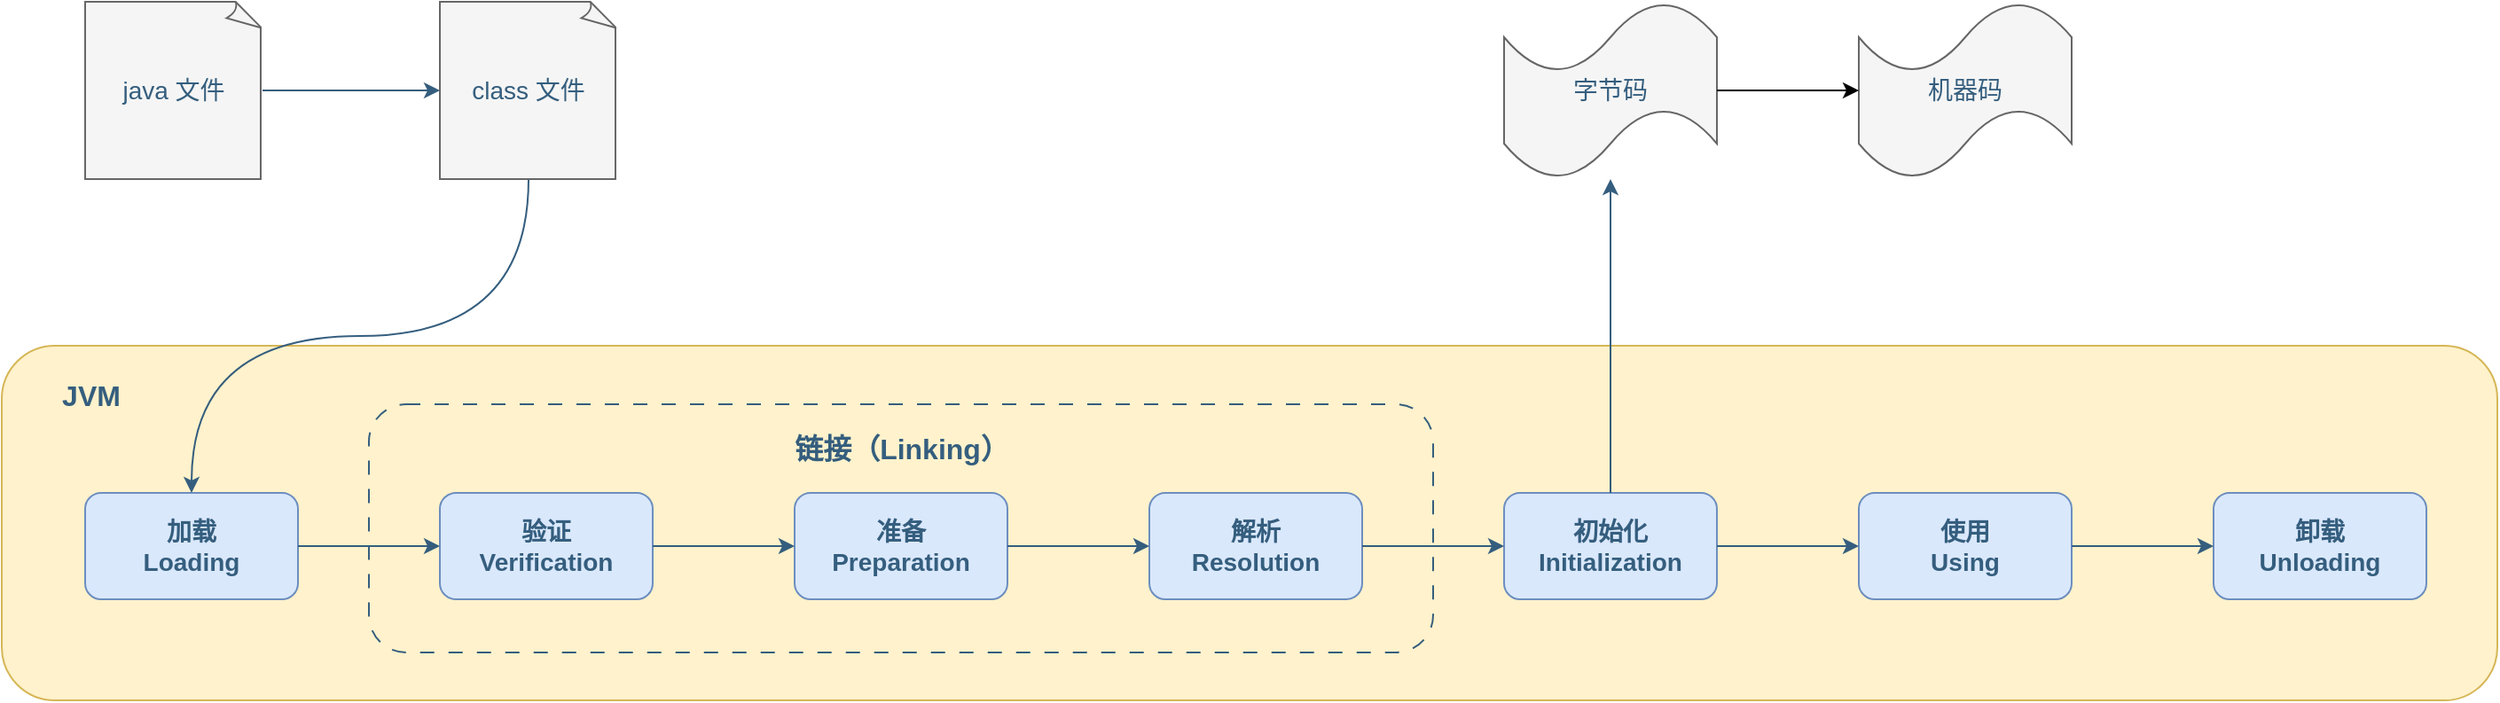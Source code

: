 <mxfile compressed="true" version="22.0.3" type="device" pages="3"><diagram id="UEkovaHShTwIanfxl2Ng" name="类的生命周期"><mxGraphModel dx="1050" dy="638" grid="1" gridSize="10" guides="1" tooltips="1" connect="1" arrows="1" fold="1" page="1" pageScale="1" pageWidth="1654" pageHeight="1169" math="0" shadow="0"><root><mxCell id="0"/><mxCell id="1" parent="0"/><mxCell id="vTrxvWuau5bD3tR5Lk4d-20" value="" style="rounded=1;whiteSpace=wrap;html=1;fillColor=#fff2cc;strokeColor=#d6b656;fontSize=14;movable=1;resizable=1;rotatable=1;deletable=1;editable=1;locked=0;connectable=1;container=0;shadow=0;fontStyle=1" parent="1" vertex="1"><mxGeometry x="140" y="560" width="1407" height="200" as="geometry"/></mxCell><mxCell id="vTrxvWuau5bD3tR5Lk4d-14" value="" style="rounded=1;whiteSpace=wrap;html=1;dashed=1;dashPattern=8 8;fontSize=14;movable=1;resizable=1;rotatable=1;deletable=1;editable=1;locked=0;connectable=1;container=0;fillColor=none;strokeColor=#355E7E;fontColor=#355E7E;fontStyle=1" parent="1" vertex="1"><mxGeometry x="347" y="593" width="600" height="140" as="geometry"/></mxCell><mxCell id="vTrxvWuau5bD3tR5Lk4d-1" value="&lt;div style=&quot;font-size: 14px;&quot;&gt;加载&lt;/div&gt;&lt;div style=&quot;font-size: 14px;&quot;&gt;Loading&lt;/div&gt;" style="rounded=1;whiteSpace=wrap;html=1;fontSize=14;fillColor=#dae8fc;strokeColor=#6c8ebf;movable=1;resizable=1;rotatable=1;deletable=1;editable=1;locked=0;connectable=1;container=0;shadow=0;fontColor=#355E7E;fontStyle=1" parent="1" vertex="1"><mxGeometry x="187" y="643" width="120" height="60" as="geometry"/></mxCell><mxCell id="vTrxvWuau5bD3tR5Lk4d-2" value="&lt;div style=&quot;font-size: 14px;&quot;&gt;&lt;div style=&quot;font-size: 14px;&quot;&gt;验证&lt;/div&gt;&lt;div style=&quot;font-size: 14px;&quot;&gt;Verification&lt;/div&gt;&lt;/div&gt;" style="rounded=1;whiteSpace=wrap;html=1;fontSize=14;fillColor=#dae8fc;strokeColor=#6c8ebf;movable=1;resizable=1;rotatable=1;deletable=1;editable=1;locked=0;connectable=1;container=0;shadow=0;fontColor=#355E7E;fontStyle=1" parent="1" vertex="1"><mxGeometry x="387" y="643" width="120" height="60" as="geometry"/></mxCell><mxCell id="vTrxvWuau5bD3tR5Lk4d-8" style="edgeStyle=orthogonalEdgeStyle;orthogonalLoop=1;jettySize=auto;html=1;exitX=1;exitY=0.5;exitDx=0;exitDy=0;entryX=0;entryY=0.5;entryDx=0;entryDy=0;fontSize=14;curved=1;movable=1;resizable=1;rotatable=1;deletable=1;editable=1;locked=0;connectable=1;fontColor=#355E7E;strokeColor=#355E7E;fontStyle=1" parent="1" source="vTrxvWuau5bD3tR5Lk4d-1" target="vTrxvWuau5bD3tR5Lk4d-2" edge="1"><mxGeometry relative="1" as="geometry"/></mxCell><mxCell id="vTrxvWuau5bD3tR5Lk4d-3" value="&lt;div style=&quot;font-size: 14px;&quot;&gt;&lt;div style=&quot;font-size: 14px;&quot;&gt;准备&lt;/div&gt;&lt;div style=&quot;font-size: 14px;&quot;&gt;Preparation&lt;/div&gt;&lt;/div&gt;" style="rounded=1;whiteSpace=wrap;html=1;fontSize=14;fillColor=#dae8fc;strokeColor=#6c8ebf;movable=1;resizable=1;rotatable=1;deletable=1;editable=1;locked=0;connectable=1;container=0;shadow=0;fontColor=#355E7E;fontStyle=1" parent="1" vertex="1"><mxGeometry x="587" y="643" width="120" height="60" as="geometry"/></mxCell><mxCell id="vTrxvWuau5bD3tR5Lk4d-9" style="edgeStyle=orthogonalEdgeStyle;orthogonalLoop=1;jettySize=auto;html=1;exitX=1;exitY=0.5;exitDx=0;exitDy=0;fontSize=14;curved=1;movable=1;resizable=1;rotatable=1;deletable=1;editable=1;locked=0;connectable=1;fontColor=#355E7E;strokeColor=#355E7E;fontStyle=1" parent="1" source="vTrxvWuau5bD3tR5Lk4d-2" target="vTrxvWuau5bD3tR5Lk4d-3" edge="1"><mxGeometry relative="1" as="geometry"/></mxCell><mxCell id="vTrxvWuau5bD3tR5Lk4d-4" value="&lt;div style=&quot;font-size: 14px;&quot;&gt;&lt;div style=&quot;font-size: 14px;&quot;&gt;解析&lt;/div&gt;&lt;div style=&quot;font-size: 14px;&quot;&gt;Resolution&lt;/div&gt;&lt;/div&gt;" style="rounded=1;whiteSpace=wrap;html=1;fontSize=14;fillColor=#dae8fc;strokeColor=#6c8ebf;movable=1;resizable=1;rotatable=1;deletable=1;editable=1;locked=0;connectable=1;container=0;shadow=0;fontColor=#355E7E;fontStyle=1" parent="1" vertex="1"><mxGeometry x="787" y="643" width="120" height="60" as="geometry"/></mxCell><mxCell id="vTrxvWuau5bD3tR5Lk4d-10" style="edgeStyle=orthogonalEdgeStyle;orthogonalLoop=1;jettySize=auto;html=1;exitX=1;exitY=0.5;exitDx=0;exitDy=0;entryX=0;entryY=0.5;entryDx=0;entryDy=0;fontSize=14;curved=1;movable=1;resizable=1;rotatable=1;deletable=1;editable=1;locked=0;connectable=1;fontColor=#355E7E;strokeColor=#355E7E;fontStyle=1" parent="1" source="vTrxvWuau5bD3tR5Lk4d-3" target="vTrxvWuau5bD3tR5Lk4d-4" edge="1"><mxGeometry relative="1" as="geometry"/></mxCell><mxCell id="vTrxvWuau5bD3tR5Lk4d-5" value="&lt;div style=&quot;font-size: 14px;&quot;&gt;&lt;div style=&quot;font-size: 14px;&quot;&gt;初始化&lt;/div&gt;&lt;div style=&quot;font-size: 14px;&quot;&gt;Initialization&lt;/div&gt;&lt;/div&gt;" style="rounded=1;whiteSpace=wrap;html=1;fontSize=14;fillColor=#dae8fc;strokeColor=#6c8ebf;movable=1;resizable=1;rotatable=1;deletable=1;editable=1;locked=0;connectable=1;container=0;shadow=0;fontColor=#355E7E;fontStyle=1" parent="1" vertex="1"><mxGeometry x="987" y="643" width="120" height="60" as="geometry"/></mxCell><mxCell id="vTrxvWuau5bD3tR5Lk4d-11" style="edgeStyle=orthogonalEdgeStyle;orthogonalLoop=1;jettySize=auto;html=1;exitX=1;exitY=0.5;exitDx=0;exitDy=0;entryX=0;entryY=0.5;entryDx=0;entryDy=0;fontSize=14;curved=1;movable=1;resizable=1;rotatable=1;deletable=1;editable=1;locked=0;connectable=1;fontColor=#355E7E;strokeColor=#355E7E;fontStyle=1" parent="1" source="vTrxvWuau5bD3tR5Lk4d-4" target="vTrxvWuau5bD3tR5Lk4d-5" edge="1"><mxGeometry relative="1" as="geometry"/></mxCell><mxCell id="vTrxvWuau5bD3tR5Lk4d-6" value="&lt;div style=&quot;font-size: 14px;&quot;&gt;使用&lt;/div&gt;&lt;div style=&quot;font-size: 14px;&quot;&gt;Using&lt;/div&gt;" style="rounded=1;whiteSpace=wrap;html=1;fontSize=14;fillColor=#dae8fc;strokeColor=#6c8ebf;movable=1;resizable=1;rotatable=1;deletable=1;editable=1;locked=0;connectable=1;container=0;shadow=0;fontColor=#355E7E;fontStyle=1" parent="1" vertex="1"><mxGeometry x="1187" y="643" width="120" height="60" as="geometry"/></mxCell><mxCell id="vTrxvWuau5bD3tR5Lk4d-12" style="edgeStyle=orthogonalEdgeStyle;orthogonalLoop=1;jettySize=auto;html=1;exitX=1;exitY=0.5;exitDx=0;exitDy=0;entryX=0;entryY=0.5;entryDx=0;entryDy=0;fontSize=14;curved=1;movable=1;resizable=1;rotatable=1;deletable=1;editable=1;locked=0;connectable=1;fontColor=#355E7E;strokeColor=#355E7E;fontStyle=1" parent="1" source="vTrxvWuau5bD3tR5Lk4d-5" target="vTrxvWuau5bD3tR5Lk4d-6" edge="1"><mxGeometry relative="1" as="geometry"/></mxCell><mxCell id="vTrxvWuau5bD3tR5Lk4d-7" value="&lt;div style=&quot;font-size: 14px;&quot;&gt;卸载&lt;/div&gt;&lt;div style=&quot;font-size: 14px;&quot;&gt;Unloading&lt;/div&gt;" style="rounded=1;whiteSpace=wrap;html=1;fontSize=14;fillColor=#dae8fc;strokeColor=#6c8ebf;movable=1;resizable=1;rotatable=1;deletable=1;editable=1;locked=0;connectable=1;container=0;shadow=0;fontColor=#355E7E;fontStyle=1" parent="1" vertex="1"><mxGeometry x="1387" y="643" width="120" height="60" as="geometry"/></mxCell><mxCell id="vTrxvWuau5bD3tR5Lk4d-13" style="edgeStyle=orthogonalEdgeStyle;orthogonalLoop=1;jettySize=auto;html=1;exitX=1;exitY=0.5;exitDx=0;exitDy=0;entryX=0;entryY=0.5;entryDx=0;entryDy=0;fontSize=14;curved=1;movable=1;resizable=1;rotatable=1;deletable=1;editable=1;locked=0;connectable=1;fontColor=#355E7E;strokeColor=#355E7E;fontStyle=1" parent="1" source="vTrxvWuau5bD3tR5Lk4d-6" target="vTrxvWuau5bD3tR5Lk4d-7" edge="1"><mxGeometry relative="1" as="geometry"/></mxCell><mxCell id="vTrxvWuau5bD3tR5Lk4d-18" value="链接（Linking）" style="text;html=1;align=center;verticalAlign=middle;resizable=1;points=[];autosize=1;strokeColor=none;fillColor=none;fontSize=16;fontStyle=1;movable=1;rotatable=1;deletable=1;editable=1;locked=0;connectable=1;container=0;fontColor=#355E7E;" parent="1" vertex="1"><mxGeometry x="577" y="603" width="140" height="30" as="geometry"/></mxCell><mxCell id="vTrxvWuau5bD3tR5Lk4d-19" value="JVM" style="text;html=1;align=center;verticalAlign=middle;resizable=1;points=[];autosize=1;strokeColor=none;fillColor=none;fontSize=16;fontStyle=1;movable=1;rotatable=1;deletable=1;editable=1;locked=0;connectable=1;container=0;fontColor=#355E7E;" parent="1" vertex="1"><mxGeometry x="160" y="573" width="60" height="30" as="geometry"/></mxCell><mxCell id="mCOpcbw66UKeJ3YRduN6-1" value="java 文件" style="whiteSpace=wrap;html=1;shape=mxgraph.basic.document;rounded=1;strokeColor=#666666;align=center;verticalAlign=middle;fontFamily=Helvetica;fontSize=14;fontColor=#355E7E;fillColor=#f5f5f5;aspect=fixed;movable=1;resizable=1;rotatable=1;deletable=1;editable=1;locked=0;connectable=1;container=0;shadow=0;" parent="1" vertex="1"><mxGeometry x="187" y="366" width="100" height="100" as="geometry"/></mxCell><mxCell id="oe5_3VMKIOw5tIaYf5XX-1" style="edgeStyle=orthogonalEdgeStyle;shape=connector;curved=1;rounded=1;orthogonalLoop=1;jettySize=auto;html=1;labelBackgroundColor=default;strokeColor=#355E7E;align=center;verticalAlign=middle;fontFamily=Helvetica;fontSize=14;fontColor=#355E7E;endArrow=classic;exitX=0.5;exitY=1;exitDx=0;exitDy=0;exitPerimeter=0;" parent="1" source="mCOpcbw66UKeJ3YRduN6-2" target="vTrxvWuau5bD3tR5Lk4d-1" edge="1"><mxGeometry relative="1" as="geometry"/></mxCell><mxCell id="mCOpcbw66UKeJ3YRduN6-2" value="class 文件" style="whiteSpace=wrap;html=1;shape=mxgraph.basic.document;rounded=1;strokeColor=#666666;align=center;verticalAlign=middle;fontFamily=Helvetica;fontSize=14;fontColor=#355E7E;fillColor=#f5f5f5;aspect=fixed;movable=1;resizable=1;rotatable=1;deletable=1;editable=1;locked=0;connectable=1;container=0;shadow=0;" parent="1" vertex="1"><mxGeometry x="387" y="366" width="100" height="100" as="geometry"/></mxCell><mxCell id="mCOpcbw66UKeJ3YRduN6-3" style="edgeStyle=orthogonalEdgeStyle;orthogonalLoop=1;jettySize=auto;html=1;exitX=1;exitY=0.5;exitDx=0;exitDy=0;exitPerimeter=0;fontSize=14;curved=1;movable=1;resizable=1;rotatable=1;deletable=1;editable=1;locked=0;connectable=1;fontColor=#355E7E;strokeColor=#355E7E;" parent="1" source="mCOpcbw66UKeJ3YRduN6-1" target="mCOpcbw66UKeJ3YRduN6-2" edge="1"><mxGeometry relative="1" as="geometry"/></mxCell><mxCell id="mCOpcbw66UKeJ3YRduN6-7" style="edgeStyle=orthogonalEdgeStyle;orthogonalLoop=1;jettySize=auto;html=1;exitX=0.5;exitY=0;exitDx=0;exitDy=0;fontSize=14;curved=1;movable=1;resizable=1;rotatable=1;deletable=1;editable=1;locked=0;connectable=1;fontColor=#355E7E;strokeColor=#355E7E;" parent="1" source="vTrxvWuau5bD3tR5Lk4d-5" target="mCOpcbw66UKeJ3YRduN6-9" edge="1"><mxGeometry relative="1" as="geometry"><mxPoint x="1047" y="463" as="targetPoint"/></mxGeometry></mxCell><mxCell id="mCOpcbw66UKeJ3YRduN6-9" value="字节码" style="shape=tape;whiteSpace=wrap;html=1;aspect=fixed;fontSize=14;fillColor=#f5f5f5;fontColor=#355E7E;strokeColor=#666666;movable=1;resizable=1;rotatable=1;deletable=1;editable=1;locked=0;connectable=1;container=0;shadow=0;" parent="1" vertex="1"><mxGeometry x="987" y="366" width="120" height="100" as="geometry"/></mxCell><mxCell id="mCOpcbw66UKeJ3YRduN6-10" value="机器码" style="shape=tape;whiteSpace=wrap;html=1;aspect=fixed;fontSize=14;fillColor=#f5f5f5;fontColor=#355E7E;strokeColor=#666666;movable=1;resizable=1;rotatable=1;deletable=1;editable=1;locked=0;connectable=1;container=0;shadow=0;" parent="1" vertex="1"><mxGeometry x="1187" y="366" width="120" height="100" as="geometry"/></mxCell><mxCell id="mCOpcbw66UKeJ3YRduN6-11" style="edgeStyle=orthogonalEdgeStyle;orthogonalLoop=1;jettySize=auto;html=1;exitX=1;exitY=0.5;exitDx=0;exitDy=0;exitPerimeter=0;entryX=0;entryY=0.5;entryDx=0;entryDy=0;entryPerimeter=0;curved=1;movable=1;resizable=1;rotatable=1;deletable=1;editable=1;locked=0;connectable=1;fontColor=#355E7E;" parent="1" source="mCOpcbw66UKeJ3YRduN6-9" target="mCOpcbw66UKeJ3YRduN6-10" edge="1"><mxGeometry relative="1" as="geometry"/></mxCell></root></mxGraphModel></diagram><diagram id="PpOjo9OqUSAbz2OLh8C0" name="类加载"><mxGraphModel dx="1050" dy="1807" grid="1" gridSize="10" guides="1" tooltips="1" connect="1" arrows="1" fold="1" page="1" pageScale="1" pageWidth="827" pageHeight="1169" math="0" shadow="0"><root><mxCell id="0"/><mxCell id="1" parent="0"/><mxCell id="qQ3viDXs0kz39y8Zt2Q8-32" value="" style="rounded=0;whiteSpace=wrap;html=1;align=center;verticalAlign=middle;fontFamily=Helvetica;fontSize=14;dashed=1;dashPattern=8 8;movable=1;resizable=1;rotatable=1;deletable=1;editable=1;locked=0;connectable=1;fillColor=none;fontColor=#355E7E;" parent="1" vertex="1"><mxGeometry x="149" y="-374" width="530" height="140" as="geometry"/></mxCell><mxCell id="qQ3viDXs0kz39y8Zt2Q8-31" value="" style="rounded=0;whiteSpace=wrap;html=1;align=center;verticalAlign=middle;fontFamily=Helvetica;fontSize=14;dashed=1;dashPattern=8 8;shadow=0;movable=1;resizable=1;rotatable=1;deletable=1;editable=1;locked=0;connectable=1;fillColor=none;fontColor=#355E7E;" parent="1" vertex="1"><mxGeometry x="149" y="-934" width="530" height="180" as="geometry"/></mxCell><mxCell id="qQ3viDXs0kz39y8Zt2Q8-26" value="" style="rounded=0;whiteSpace=wrap;html=1;align=center;verticalAlign=middle;fontFamily=Helvetica;fontSize=14;dashed=1;dashPattern=8 8;movable=1;resizable=1;rotatable=1;deletable=1;editable=1;locked=0;connectable=1;fillColor=none;fontColor=#355E7E;" parent="1" vertex="1"><mxGeometry x="149" y="-724" width="530" height="320" as="geometry"/></mxCell><mxCell id="qQ3viDXs0kz39y8Zt2Q8-16" value="" style="rounded=1;whiteSpace=wrap;html=1;strokeColor=#d6b656;align=center;verticalAlign=middle;fontFamily=Helvetica;fontSize=14;fillColor=#fff2cc;movable=1;resizable=1;rotatable=1;deletable=1;editable=1;locked=0;connectable=1;shadow=0;fontColor=#355E7E;fontStyle=1" parent="1" vertex="1"><mxGeometry x="319" y="-694" width="190" height="270" as="geometry"/></mxCell><mxCell id="qQ3viDXs0kz39y8Zt2Q8-4" value="java 文件" style="whiteSpace=wrap;html=1;shape=mxgraph.basic.document;rounded=1;strokeColor=#666666;align=center;verticalAlign=middle;fontFamily=Helvetica;fontSize=14;fontColor=#355E7E;fillColor=#f5f5f5;aspect=fixed;movable=1;resizable=1;rotatable=1;deletable=1;editable=1;locked=0;connectable=1;shadow=0;" parent="1" vertex="1"><mxGeometry x="179" y="-874" width="100" height="100" as="geometry"/></mxCell><mxCell id="qQ3viDXs0kz39y8Zt2Q8-6" value="class 文件" style="whiteSpace=wrap;html=1;shape=mxgraph.basic.document;rounded=1;strokeColor=#666666;align=center;verticalAlign=middle;fontFamily=Helvetica;fontSize=14;fontColor=#355E7E;fillColor=#f5f5f5;aspect=fixed;movable=1;resizable=1;rotatable=1;deletable=1;editable=1;locked=0;connectable=1;shadow=0;" parent="1" vertex="1"><mxGeometry x="549" y="-874" width="100" height="100" as="geometry"/></mxCell><mxCell id="qQ3viDXs0kz39y8Zt2Q8-7" value="类加载器" style="whiteSpace=wrap;html=1;rounded=1;strokeColor=#6c8ebf;align=center;verticalAlign=middle;fontFamily=Helvetica;fontSize=14;fillColor=#dae8fc;movable=1;resizable=1;rotatable=1;deletable=1;editable=1;locked=0;connectable=1;shadow=0;fontColor=#355E7E;fontStyle=1" parent="1" vertex="1"><mxGeometry x="364" y="-644" width="100" height="60" as="geometry"/></mxCell><mxCell id="qQ3viDXs0kz39y8Zt2Q8-20" style="edgeStyle=orthogonalEdgeStyle;orthogonalLoop=1;jettySize=auto;html=1;exitX=0.5;exitY=1;exitDx=0;exitDy=0;exitPerimeter=0;entryX=0.5;entryY=0;entryDx=0;entryDy=0;fontFamily=Helvetica;fontSize=14;fontColor=#355E7E;curved=1;fillColor=#f5f5f5;strokeColor=#355E7E;movable=1;resizable=1;rotatable=1;deletable=1;editable=1;locked=0;connectable=1;" parent="1" source="qQ3viDXs0kz39y8Zt2Q8-6" target="qQ3viDXs0kz39y8Zt2Q8-7" edge="1"><mxGeometry relative="1" as="geometry"/></mxCell><mxCell id="qQ3viDXs0kz39y8Zt2Q8-8" value="执行引擎" style="whiteSpace=wrap;html=1;rounded=1;strokeColor=#6c8ebf;align=center;verticalAlign=middle;fontFamily=Helvetica;fontSize=14;fillColor=#dae8fc;movable=1;resizable=1;rotatable=1;deletable=1;editable=1;locked=0;connectable=1;shadow=0;fontColor=#355E7E;fontStyle=1" parent="1" vertex="1"><mxGeometry x="364" y="-514" width="100" height="60" as="geometry"/></mxCell><mxCell id="qQ3viDXs0kz39y8Zt2Q8-17" style="edgeStyle=orthogonalEdgeStyle;orthogonalLoop=1;jettySize=auto;html=1;entryX=0.5;entryY=0;entryDx=0;entryDy=0;fontFamily=Helvetica;fontSize=14;fontColor=#355E7E;curved=1;fillColor=#f5f5f5;strokeColor=#355E7E;movable=1;resizable=1;rotatable=1;deletable=1;editable=1;locked=0;connectable=1;fontStyle=1" parent="1" source="qQ3viDXs0kz39y8Zt2Q8-7" target="qQ3viDXs0kz39y8Zt2Q8-8" edge="1"><mxGeometry relative="1" as="geometry"/></mxCell><mxCell id="qQ3viDXs0kz39y8Zt2Q8-19" style="edgeStyle=orthogonalEdgeStyle;orthogonalLoop=1;jettySize=auto;html=1;exitX=0;exitY=0.5;exitDx=0;exitDy=0;exitPerimeter=0;entryX=1;entryY=0.5;entryDx=0;entryDy=0;fontFamily=Helvetica;fontSize=14;fontColor=#355E7E;curved=1;fillColor=#f5f5f5;strokeColor=#355E7E;movable=1;resizable=1;rotatable=1;deletable=1;editable=1;locked=0;connectable=1;" parent="1" source="qQ3viDXs0kz39y8Zt2Q8-12" target="qQ3viDXs0kz39y8Zt2Q8-7" edge="1"><mxGeometry relative="1" as="geometry"/></mxCell><mxCell id="qQ3viDXs0kz39y8Zt2Q8-12" value="Java API&lt;br&gt;class 文件" style="whiteSpace=wrap;html=1;shape=mxgraph.basic.document;rounded=1;strokeColor=#666666;align=center;verticalAlign=middle;fontFamily=Helvetica;fontSize=14;fontColor=#355E7E;fillColor=#f5f5f5;aspect=fixed;movable=1;resizable=1;rotatable=1;deletable=1;editable=1;locked=0;connectable=1;shadow=0;" parent="1" vertex="1"><mxGeometry x="549" y="-664" width="100" height="100" as="geometry"/></mxCell><mxCell id="qQ3viDXs0kz39y8Zt2Q8-22" style="edgeStyle=orthogonalEdgeStyle;orthogonalLoop=1;jettySize=auto;html=1;exitX=1;exitY=0.5;exitDx=0;exitDy=0;entryX=0;entryY=0.5;entryDx=0;entryDy=0;entryPerimeter=0;fontFamily=Helvetica;fontSize=14;fontColor=#355E7E;curved=1;fillColor=#f5f5f5;strokeColor=#355E7E;movable=1;resizable=1;rotatable=1;deletable=1;editable=1;locked=0;connectable=1;" parent="1" source="3mFFxNRUwndiotuhvRyn-1" target="qQ3viDXs0kz39y8Zt2Q8-6" edge="1"><mxGeometry relative="1" as="geometry"><mxPoint x="464" y="-824" as="sourcePoint"/></mxGeometry></mxCell><mxCell id="qQ3viDXs0kz39y8Zt2Q8-24" value="操作系统" style="shape=hexagon;perimeter=hexagonPerimeter2;whiteSpace=wrap;html=1;fixedSize=1;rounded=1;strokeColor=#d79b00;align=center;verticalAlign=middle;fontFamily=Helvetica;fontSize=14;fillColor=#ffe6cc;movable=1;resizable=1;rotatable=1;deletable=1;editable=1;locked=0;connectable=1;shadow=0;fontColor=#355E7E;fontStyle=1" parent="1" vertex="1"><mxGeometry x="354" y="-344" width="120" height="80" as="geometry"/></mxCell><mxCell id="qQ3viDXs0kz39y8Zt2Q8-36" style="edgeStyle=orthogonalEdgeStyle;orthogonalLoop=1;jettySize=auto;html=1;exitX=0.5;exitY=1;exitDx=0;exitDy=0;fontFamily=Helvetica;fontSize=14;fontColor=#355E7E;curved=1;fillColor=#f5f5f5;strokeColor=#355E7E;movable=1;resizable=1;rotatable=1;deletable=1;editable=1;locked=0;connectable=1;fontStyle=1" parent="1" source="qQ3viDXs0kz39y8Zt2Q8-8" target="qQ3viDXs0kz39y8Zt2Q8-24" edge="1"><mxGeometry relative="1" as="geometry"/></mxCell><mxCell id="qQ3viDXs0kz39y8Zt2Q8-25" value="JVM" style="text;html=1;align=center;verticalAlign=middle;resizable=1;points=[];autosize=1;strokeColor=none;fillColor=none;fontSize=18;fontFamily=Helvetica;fontColor=#355E7E;fontStyle=1;movable=1;rotatable=1;deletable=1;editable=1;locked=0;connectable=1;" parent="1" vertex="1"><mxGeometry x="330" y="-684" width="60" height="40" as="geometry"/></mxCell><mxCell id="qQ3viDXs0kz39y8Zt2Q8-27" value="加载与执行" style="text;html=1;align=center;verticalAlign=middle;resizable=1;points=[];autosize=1;strokeColor=none;fillColor=none;fontSize=18;fontFamily=Helvetica;fontColor=#355E7E;fontStyle=1;movable=1;rotatable=1;deletable=1;editable=1;locked=0;connectable=1;" parent="1" vertex="1"><mxGeometry x="171" y="-694" width="110" height="40" as="geometry"/></mxCell><mxCell id="qQ3viDXs0kz39y8Zt2Q8-33" value="底层调用" style="text;html=1;align=center;verticalAlign=middle;resizable=1;points=[];autosize=1;strokeColor=none;fillColor=none;fontSize=18;fontFamily=Helvetica;fontColor=#355E7E;fontStyle=1;movable=1;rotatable=1;deletable=1;editable=1;locked=0;connectable=1;" parent="1" vertex="1"><mxGeometry x="176" y="-364" width="100" height="40" as="geometry"/></mxCell><mxCell id="qQ3viDXs0kz39y8Zt2Q8-34" value="编译" style="text;html=1;align=center;verticalAlign=middle;resizable=1;points=[];autosize=1;strokeColor=none;fillColor=none;fontSize=18;fontFamily=Helvetica;fontColor=#355E7E;fontStyle=1;movable=1;rotatable=1;deletable=1;editable=1;locked=0;connectable=1;" parent="1" vertex="1"><mxGeometry x="196" y="-924" width="60" height="40" as="geometry"/></mxCell><mxCell id="3mFFxNRUwndiotuhvRyn-1" value="Java 编译器" style="shape=hexagon;perimeter=hexagonPerimeter2;whiteSpace=wrap;html=1;fixedSize=1;rounded=1;strokeColor=#d79b00;align=center;verticalAlign=middle;fontFamily=Helvetica;fontSize=14;fillColor=#ffe6cc;movable=1;resizable=1;rotatable=1;deletable=1;editable=1;locked=0;connectable=1;shadow=0;fontColor=#355E7E;fontStyle=1" parent="1" vertex="1"><mxGeometry x="354" y="-864" width="120" height="80" as="geometry"/></mxCell><mxCell id="qQ3viDXs0kz39y8Zt2Q8-21" style="edgeStyle=orthogonalEdgeStyle;orthogonalLoop=1;jettySize=auto;html=1;exitX=1;exitY=0.5;exitDx=0;exitDy=0;exitPerimeter=0;entryX=0;entryY=0.5;entryDx=0;entryDy=0;fontFamily=Helvetica;fontSize=14;fontColor=#355E7E;curved=1;fillColor=#f5f5f5;strokeColor=#355E7E;movable=1;resizable=1;rotatable=1;deletable=1;editable=1;locked=0;connectable=1;" parent="1" source="qQ3viDXs0kz39y8Zt2Q8-4" target="3mFFxNRUwndiotuhvRyn-1" edge="1"><mxGeometry relative="1" as="geometry"><mxPoint x="364" y="-824" as="targetPoint"/></mxGeometry></mxCell></root></mxGraphModel></diagram><diagram id="9HWPIZUX4nuB73427SMj" name="双亲委派"><mxGraphModel dx="1909" dy="2329" grid="1" gridSize="10" guides="1" tooltips="1" connect="1" arrows="1" fold="1" page="1" pageScale="1" pageWidth="827" pageHeight="1169" math="0" shadow="0"><root><mxCell id="0"/><mxCell id="1" parent="0"/><mxCell id="eQbo6oTLSZ56qAl5HNgK-1" value="&lt;div style=&quot;border-color: var(--border-color); font-size: 18px; font-weight: 700;&quot;&gt;启动类加载器&lt;/div&gt;&lt;div style=&quot;border-color: var(--border-color); font-size: 18px; font-weight: 700;&quot;&gt;Bootstrap ClassLoader&lt;/div&gt;" style="rounded=1;whiteSpace=wrap;html=1;fillColor=#dae8fc;strokeColor=#6c8ebf;container=0;shadow=0;fontSize=16;verticalAlign=middle;fontColor=#153E5D;strokeWidth=2;" parent="1" vertex="1"><mxGeometry x="280" y="-960" width="280" height="80" as="geometry"/></mxCell><mxCell id="ZDB_QAdghp98QJdBjqPz-8" value="" style="edgeStyle=orthogonalEdgeStyle;shape=connector;rounded=1;orthogonalLoop=1;jettySize=auto;html=1;labelBackgroundColor=default;strokeColor=#003153;strokeWidth=2;align=center;verticalAlign=middle;fontFamily=Helvetica;fontSize=11;fontColor=default;endArrow=classic;" edge="1" parent="1" source="ZDB_QAdghp98QJdBjqPz-1" target="eQbo6oTLSZ56qAl5HNgK-1"><mxGeometry relative="1" as="geometry"/></mxCell><mxCell id="ZDB_QAdghp98QJdBjqPz-1" value="&lt;div style=&quot;border-color: var(--border-color); font-size: 18px; font-weight: 700;&quot;&gt;扩展类加载器&lt;/div&gt;&lt;div style=&quot;border-color: var(--border-color); font-size: 18px; font-weight: 700;&quot;&gt;Extension ClassLoader&lt;/div&gt;" style="rounded=1;whiteSpace=wrap;html=1;fillColor=#dae8fc;strokeColor=#6c8ebf;container=0;shadow=0;fontSize=16;verticalAlign=middle;fontColor=#153E5D;strokeWidth=2;" vertex="1" parent="1"><mxGeometry x="280" y="-800" width="280" height="80" as="geometry"/></mxCell><mxCell id="ZDB_QAdghp98QJdBjqPz-7" value="" style="edgeStyle=orthogonalEdgeStyle;shape=connector;rounded=1;orthogonalLoop=1;jettySize=auto;html=1;labelBackgroundColor=default;strokeColor=#003153;strokeWidth=2;align=center;verticalAlign=middle;fontFamily=Helvetica;fontSize=11;fontColor=default;endArrow=classic;" edge="1" parent="1" source="ZDB_QAdghp98QJdBjqPz-2" target="ZDB_QAdghp98QJdBjqPz-1"><mxGeometry relative="1" as="geometry"/></mxCell><mxCell id="ZDB_QAdghp98QJdBjqPz-2" value="&lt;div style=&quot;border-color: var(--border-color); font-size: 18px; font-weight: 700;&quot;&gt;应用程序类加载器&lt;/div&gt;&lt;div style=&quot;border-color: var(--border-color); font-size: 18px; font-weight: 700;&quot;&gt;Application ClassLoader&lt;/div&gt;" style="rounded=1;whiteSpace=wrap;html=1;fillColor=#dae8fc;strokeColor=#6c8ebf;container=0;shadow=0;fontSize=16;verticalAlign=middle;fontColor=#153E5D;strokeWidth=2;" vertex="1" parent="1"><mxGeometry x="280" y="-640" width="280" height="80" as="geometry"/></mxCell><mxCell id="ZDB_QAdghp98QJdBjqPz-5" style="edgeStyle=orthogonalEdgeStyle;rounded=1;orthogonalLoop=1;jettySize=auto;html=1;exitX=0.5;exitY=0;exitDx=0;exitDy=0;entryX=0.5;entryY=1;entryDx=0;entryDy=0;strokeWidth=2;strokeColor=#003153;" edge="1" parent="1" source="ZDB_QAdghp98QJdBjqPz-3" target="ZDB_QAdghp98QJdBjqPz-2"><mxGeometry relative="1" as="geometry"/></mxCell><mxCell id="ZDB_QAdghp98QJdBjqPz-3" value="&lt;div style=&quot;border-color: var(--border-color); font-size: 18px; font-weight: 700;&quot;&gt;自定义类加载器&lt;/div&gt;&lt;div style=&quot;border-color: var(--border-color); font-size: 18px; font-weight: 700;&quot;&gt;User ClassLoader&lt;/div&gt;" style="rounded=1;whiteSpace=wrap;html=1;fillColor=#d5e8d4;strokeColor=#82b366;container=0;shadow=0;fontSize=16;verticalAlign=middle;fontColor=#003153;strokeWidth=2;dashed=1;" vertex="1" parent="1"><mxGeometry x="80" y="-480" width="280" height="80" as="geometry"/></mxCell><mxCell id="ZDB_QAdghp98QJdBjqPz-6" style="edgeStyle=orthogonalEdgeStyle;shape=connector;rounded=1;orthogonalLoop=1;jettySize=auto;html=1;labelBackgroundColor=default;strokeColor=#003153;strokeWidth=2;align=center;verticalAlign=middle;fontFamily=Helvetica;fontSize=11;fontColor=default;endArrow=classic;" edge="1" parent="1" source="ZDB_QAdghp98QJdBjqPz-4" target="ZDB_QAdghp98QJdBjqPz-2"><mxGeometry relative="1" as="geometry"/></mxCell><mxCell id="ZDB_QAdghp98QJdBjqPz-4" value="&lt;div style=&quot;border-color: var(--border-color); font-size: 18px; font-weight: 700;&quot;&gt;自定义类加载器&lt;/div&gt;&lt;div style=&quot;border-color: var(--border-color); font-size: 18px; font-weight: 700;&quot;&gt;User ClassLoader&lt;/div&gt;" style="rounded=1;whiteSpace=wrap;html=1;fillColor=#d5e8d4;strokeColor=#82b366;container=0;shadow=0;fontSize=16;verticalAlign=middle;fontColor=#003153;strokeWidth=2;dashed=1;" vertex="1" parent="1"><mxGeometry x="480" y="-480" width="280" height="80" as="geometry"/></mxCell><mxCell id="ZDB_QAdghp98QJdBjqPz-12" value="" style="edgeStyle=orthogonalEdgeStyle;shape=connector;rounded=1;orthogonalLoop=1;jettySize=auto;html=1;labelBackgroundColor=default;strokeColor=#003153;strokeWidth=2;align=center;verticalAlign=middle;fontFamily=Helvetica;fontSize=11;fontColor=default;endArrow=classic;" edge="1" parent="1" source="ZDB_QAdghp98QJdBjqPz-9" target="ZDB_QAdghp98QJdBjqPz-3"><mxGeometry relative="1" as="geometry"/></mxCell><mxCell id="ZDB_QAdghp98QJdBjqPz-9" value="&lt;div style=&quot;border-color: var(--border-color); font-size: 18px; font-weight: 700;&quot;&gt;自定义类加载器&lt;/div&gt;&lt;div style=&quot;border-color: var(--border-color); font-size: 18px; font-weight: 700;&quot;&gt;User ClassLoader&lt;/div&gt;" style="rounded=1;whiteSpace=wrap;html=1;fillColor=#d5e8d4;strokeColor=#82b366;container=0;shadow=0;fontSize=16;verticalAlign=middle;fontColor=#003153;strokeWidth=2;dashed=1;" vertex="1" parent="1"><mxGeometry x="80" y="-320" width="280" height="80" as="geometry"/></mxCell><mxCell id="ZDB_QAdghp98QJdBjqPz-11" value="" style="edgeStyle=orthogonalEdgeStyle;shape=connector;rounded=1;orthogonalLoop=1;jettySize=auto;html=1;labelBackgroundColor=default;strokeColor=#003153;strokeWidth=2;align=center;verticalAlign=middle;fontFamily=Helvetica;fontSize=11;fontColor=default;endArrow=classic;" edge="1" parent="1" source="ZDB_QAdghp98QJdBjqPz-10" target="ZDB_QAdghp98QJdBjqPz-4"><mxGeometry relative="1" as="geometry"/></mxCell><mxCell id="ZDB_QAdghp98QJdBjqPz-10" value="&lt;div style=&quot;border-color: var(--border-color); font-size: 18px; font-weight: 700;&quot;&gt;自定义类加载器&lt;/div&gt;&lt;div style=&quot;border-color: var(--border-color); font-size: 18px; font-weight: 700;&quot;&gt;User ClassLoader&lt;/div&gt;" style="rounded=1;whiteSpace=wrap;html=1;fillColor=#d5e8d4;strokeColor=#82b366;container=0;shadow=0;fontSize=16;verticalAlign=middle;fontColor=#003153;strokeWidth=2;dashed=1;" vertex="1" parent="1"><mxGeometry x="480" y="-320" width="280" height="80" as="geometry"/></mxCell></root></mxGraphModel></diagram></mxfile>
